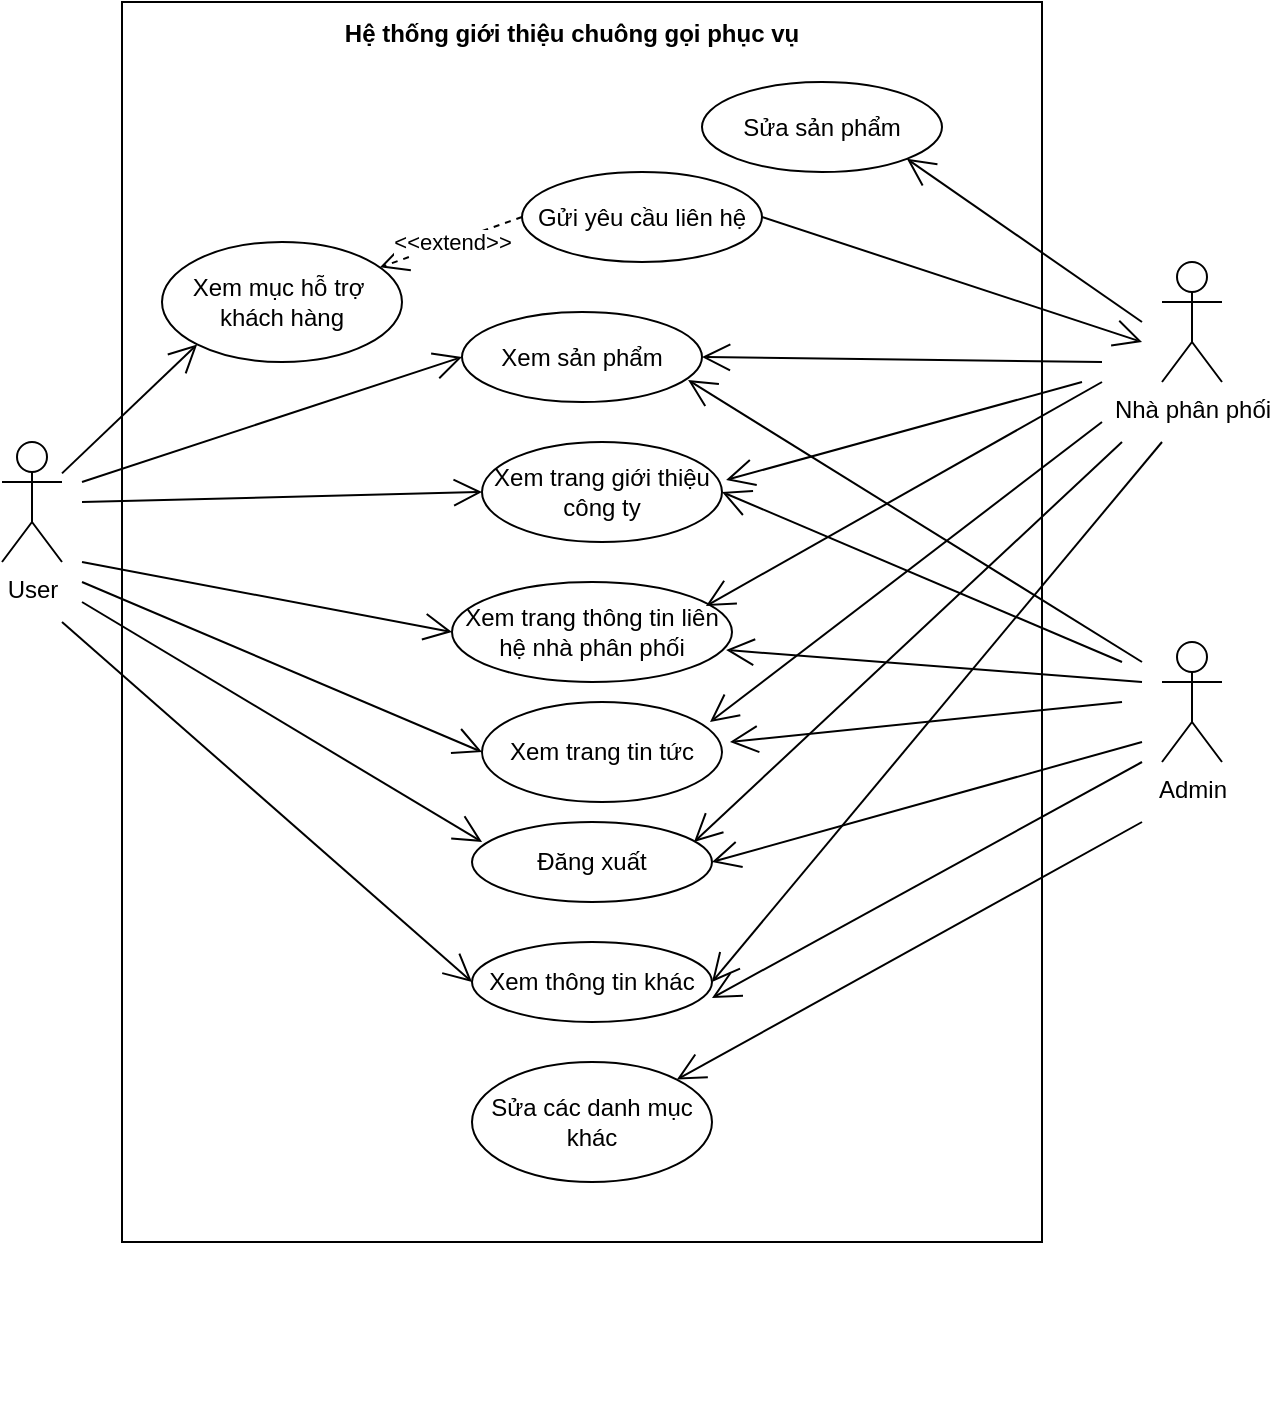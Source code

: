 <mxfile version="13.10.0" type="github">
  <diagram id="YpBFZiYgMTGodC2UV_4v" name="Page-1">
    <mxGraphModel dx="782" dy="745" grid="1" gridSize="10" guides="1" tooltips="1" connect="1" arrows="1" fold="1" page="1" pageScale="1" pageWidth="850" pageHeight="1100" math="0" shadow="0">
      <root>
        <mxCell id="0" />
        <mxCell id="1" parent="0" />
        <mxCell id="CQf8hNNn3rh-zCFY-_uT-42" value="User&lt;br&gt;" style="shape=umlActor;verticalLabelPosition=bottom;verticalAlign=top;html=1;outlineConnect=0;" parent="1" vertex="1">
          <mxGeometry x="210" y="300" width="30" height="60" as="geometry" />
        </mxCell>
        <mxCell id="CQf8hNNn3rh-zCFY-_uT-43" value="" style="rounded=0;whiteSpace=wrap;html=1;" parent="1" vertex="1">
          <mxGeometry x="270" y="80" width="460" height="620" as="geometry" />
        </mxCell>
        <mxCell id="CQf8hNNn3rh-zCFY-_uT-44" value="Xem trang tin tức" style="ellipse;whiteSpace=wrap;html=1;" parent="1" vertex="1">
          <mxGeometry x="450" y="430" width="120" height="50" as="geometry" />
        </mxCell>
        <mxCell id="CQf8hNNn3rh-zCFY-_uT-45" value="Xem trang thông tin liên hệ nhà phân phối" style="ellipse;whiteSpace=wrap;html=1;" parent="1" vertex="1">
          <mxGeometry x="435" y="370" width="140" height="50" as="geometry" />
        </mxCell>
        <mxCell id="CQf8hNNn3rh-zCFY-_uT-46" value="Gửi yêu cầu liên hệ" style="ellipse;whiteSpace=wrap;html=1;" parent="1" vertex="1">
          <mxGeometry x="470" y="165" width="120" height="45" as="geometry" />
        </mxCell>
        <mxCell id="CQf8hNNn3rh-zCFY-_uT-47" value="Xem mục hỗ trợ&amp;nbsp;&lt;br&gt;khách hàng" style="ellipse;whiteSpace=wrap;html=1;" parent="1" vertex="1">
          <mxGeometry x="290" y="200" width="120" height="60" as="geometry" />
        </mxCell>
        <mxCell id="CQf8hNNn3rh-zCFY-_uT-48" value="Xem thông tin khác" style="ellipse;whiteSpace=wrap;html=1;" parent="1" vertex="1">
          <mxGeometry x="445" y="550" width="120" height="40" as="geometry" />
        </mxCell>
        <mxCell id="CQf8hNNn3rh-zCFY-_uT-49" value="&amp;lt;&amp;lt;extend&amp;gt;&amp;gt;" style="endArrow=open;endSize=12;dashed=1;html=1;exitX=0;exitY=0.5;exitDx=0;exitDy=0;" parent="1" source="CQf8hNNn3rh-zCFY-_uT-46" target="CQf8hNNn3rh-zCFY-_uT-47" edge="1">
          <mxGeometry width="160" relative="1" as="geometry">
            <mxPoint x="410" y="102.5" as="sourcePoint" />
            <mxPoint x="470" y="460" as="targetPoint" />
          </mxGeometry>
        </mxCell>
        <mxCell id="CQf8hNNn3rh-zCFY-_uT-50" style="edgeStyle=orthogonalEdgeStyle;rounded=0;orthogonalLoop=1;jettySize=auto;html=1;exitX=0.5;exitY=1;exitDx=0;exitDy=0;" parent="1" edge="1">
          <mxGeometry relative="1" as="geometry">
            <mxPoint x="340" y="760" as="sourcePoint" />
            <mxPoint x="340" y="760" as="targetPoint" />
          </mxGeometry>
        </mxCell>
        <mxCell id="CQf8hNNn3rh-zCFY-_uT-51" value="Xem trang giới thiệu công ty" style="ellipse;whiteSpace=wrap;html=1;" parent="1" vertex="1">
          <mxGeometry x="450" y="300" width="120" height="50" as="geometry" />
        </mxCell>
        <mxCell id="CQf8hNNn3rh-zCFY-_uT-52" value="" style="endArrow=open;endFill=1;endSize=12;html=1;entryX=0;entryY=0.5;entryDx=0;entryDy=0;" parent="1" target="CQf8hNNn3rh-zCFY-_uT-69" edge="1">
          <mxGeometry width="160" relative="1" as="geometry">
            <mxPoint x="250" y="320" as="sourcePoint" />
            <mxPoint x="240" y="250" as="targetPoint" />
          </mxGeometry>
        </mxCell>
        <mxCell id="CQf8hNNn3rh-zCFY-_uT-53" value="" style="endArrow=open;endFill=1;endSize=12;html=1;entryX=0;entryY=0.5;entryDx=0;entryDy=0;" parent="1" target="CQf8hNNn3rh-zCFY-_uT-51" edge="1">
          <mxGeometry width="160" relative="1" as="geometry">
            <mxPoint x="250" y="330" as="sourcePoint" />
            <mxPoint x="230" y="180" as="targetPoint" />
          </mxGeometry>
        </mxCell>
        <mxCell id="CQf8hNNn3rh-zCFY-_uT-54" value="" style="endArrow=open;endFill=1;endSize=12;html=1;entryX=0;entryY=1;entryDx=0;entryDy=0;" parent="1" source="CQf8hNNn3rh-zCFY-_uT-42" target="CQf8hNNn3rh-zCFY-_uT-47" edge="1">
          <mxGeometry width="160" relative="1" as="geometry">
            <mxPoint x="110" y="300" as="sourcePoint" />
            <mxPoint x="230" y="235" as="targetPoint" />
          </mxGeometry>
        </mxCell>
        <mxCell id="CQf8hNNn3rh-zCFY-_uT-55" value="" style="endArrow=open;endFill=1;endSize=12;html=1;entryX=0;entryY=0.5;entryDx=0;entryDy=0;" parent="1" target="CQf8hNNn3rh-zCFY-_uT-45" edge="1">
          <mxGeometry width="160" relative="1" as="geometry">
            <mxPoint x="250" y="360" as="sourcePoint" />
            <mxPoint x="200" y="305" as="targetPoint" />
          </mxGeometry>
        </mxCell>
        <mxCell id="CQf8hNNn3rh-zCFY-_uT-56" value="" style="endArrow=open;endFill=1;endSize=12;html=1;entryX=0;entryY=0.5;entryDx=0;entryDy=0;" parent="1" target="CQf8hNNn3rh-zCFY-_uT-44" edge="1">
          <mxGeometry width="160" relative="1" as="geometry">
            <mxPoint x="250" y="370" as="sourcePoint" />
            <mxPoint x="205" y="385" as="targetPoint" />
          </mxGeometry>
        </mxCell>
        <mxCell id="CQf8hNNn3rh-zCFY-_uT-57" value="" style="endArrow=open;endFill=1;endSize=12;html=1;entryX=0;entryY=0.5;entryDx=0;entryDy=0;" parent="1" target="CQf8hNNn3rh-zCFY-_uT-48" edge="1">
          <mxGeometry width="160" relative="1" as="geometry">
            <mxPoint x="240" y="390" as="sourcePoint" />
            <mxPoint x="210" y="465" as="targetPoint" />
          </mxGeometry>
        </mxCell>
        <mxCell id="CQf8hNNn3rh-zCFY-_uT-58" value="Nhà phân phối&lt;br&gt;" style="shape=umlActor;verticalLabelPosition=bottom;verticalAlign=top;html=1;outlineConnect=0;" parent="1" vertex="1">
          <mxGeometry x="790" y="210" width="30" height="60" as="geometry" />
        </mxCell>
        <mxCell id="CQf8hNNn3rh-zCFY-_uT-59" value="Đăng xuất" style="ellipse;whiteSpace=wrap;html=1;" parent="1" vertex="1">
          <mxGeometry x="445" y="490" width="120" height="40" as="geometry" />
        </mxCell>
        <mxCell id="CQf8hNNn3rh-zCFY-_uT-60" value="Admin" style="shape=umlActor;verticalLabelPosition=bottom;verticalAlign=top;html=1;outlineConnect=0;" parent="1" vertex="1">
          <mxGeometry x="790" y="400" width="30" height="60" as="geometry" />
        </mxCell>
        <mxCell id="CQf8hNNn3rh-zCFY-_uT-61" style="edgeStyle=orthogonalEdgeStyle;rounded=0;orthogonalLoop=1;jettySize=auto;html=1;exitX=0.5;exitY=1;exitDx=0;exitDy=0;" parent="1" edge="1">
          <mxGeometry relative="1" as="geometry">
            <mxPoint x="340" y="760" as="sourcePoint" />
            <mxPoint x="340" y="760" as="targetPoint" />
          </mxGeometry>
        </mxCell>
        <mxCell id="CQf8hNNn3rh-zCFY-_uT-62" value="" style="endArrow=open;endFill=1;endSize=12;html=1;entryX=1;entryY=0.5;entryDx=0;entryDy=0;" parent="1" target="CQf8hNNn3rh-zCFY-_uT-48" edge="1">
          <mxGeometry width="160" relative="1" as="geometry">
            <mxPoint x="790.0" y="300" as="sourcePoint" />
            <mxPoint x="730" y="360" as="targetPoint" />
          </mxGeometry>
        </mxCell>
        <mxCell id="CQf8hNNn3rh-zCFY-_uT-63" value="" style="endArrow=open;endFill=1;endSize=12;html=1;entryX=1;entryY=0.7;entryDx=0;entryDy=0;entryPerimeter=0;" parent="1" target="CQf8hNNn3rh-zCFY-_uT-48" edge="1">
          <mxGeometry width="160" relative="1" as="geometry">
            <mxPoint x="780.0" y="460" as="sourcePoint" />
            <mxPoint x="730" y="540" as="targetPoint" />
          </mxGeometry>
        </mxCell>
        <mxCell id="CQf8hNNn3rh-zCFY-_uT-64" value="" style="endArrow=open;endFill=1;endSize=12;html=1;entryX=1;entryY=0.5;entryDx=0;entryDy=0;" parent="1" target="CQf8hNNn3rh-zCFY-_uT-69" edge="1">
          <mxGeometry width="160" relative="1" as="geometry">
            <mxPoint x="760.0" y="260" as="sourcePoint" />
            <mxPoint x="680" y="215" as="targetPoint" />
          </mxGeometry>
        </mxCell>
        <mxCell id="CQf8hNNn3rh-zCFY-_uT-65" style="edgeStyle=orthogonalEdgeStyle;rounded=0;orthogonalLoop=1;jettySize=auto;html=1;exitX=0.5;exitY=1;exitDx=0;exitDy=0;" parent="1" edge="1">
          <mxGeometry relative="1" as="geometry">
            <mxPoint x="565" y="770" as="sourcePoint" />
            <mxPoint x="565" y="770" as="targetPoint" />
          </mxGeometry>
        </mxCell>
        <mxCell id="CQf8hNNn3rh-zCFY-_uT-66" value="" style="endArrow=open;endFill=1;endSize=12;html=1;entryX=1;entryY=0;entryDx=0;entryDy=0;" parent="1" target="CQf8hNNn3rh-zCFY-_uT-82" edge="1">
          <mxGeometry width="160" relative="1" as="geometry">
            <mxPoint x="780.0" y="490" as="sourcePoint" />
            <mxPoint x="350" y="538" as="targetPoint" />
          </mxGeometry>
        </mxCell>
        <mxCell id="CQf8hNNn3rh-zCFY-_uT-67" value="Hệ thống giới thiệu chuông gọi phục vụ" style="text;align=center;fontStyle=1;verticalAlign=middle;spacingLeft=3;spacingRight=3;strokeColor=none;rotatable=0;points=[[0,0.5],[1,0.5]];portConstraint=eastwest;" parent="1" vertex="1">
          <mxGeometry x="435" y="90" width="120" height="10" as="geometry" />
        </mxCell>
        <mxCell id="CQf8hNNn3rh-zCFY-_uT-68" value="" style="endArrow=open;endFill=1;endSize=12;html=1;entryX=1;entryY=0.5;entryDx=0;entryDy=0;" parent="1" target="CQf8hNNn3rh-zCFY-_uT-59" edge="1">
          <mxGeometry width="160" relative="1" as="geometry">
            <mxPoint x="780.0" y="450" as="sourcePoint" />
            <mxPoint x="350" y="538" as="targetPoint" />
          </mxGeometry>
        </mxCell>
        <mxCell id="CQf8hNNn3rh-zCFY-_uT-69" value="Xem sản phẩm" style="ellipse;whiteSpace=wrap;html=1;" parent="1" vertex="1">
          <mxGeometry x="440" y="235" width="120" height="45" as="geometry" />
        </mxCell>
        <mxCell id="CQf8hNNn3rh-zCFY-_uT-70" value="Sửa sản phẩm" style="ellipse;whiteSpace=wrap;html=1;" parent="1" vertex="1">
          <mxGeometry x="560" y="120" width="120" height="45" as="geometry" />
        </mxCell>
        <mxCell id="CQf8hNNn3rh-zCFY-_uT-71" value="" style="endArrow=open;endFill=1;endSize=12;html=1;entryX=0.042;entryY=0.25;entryDx=0;entryDy=0;entryPerimeter=0;" parent="1" target="CQf8hNNn3rh-zCFY-_uT-59" edge="1">
          <mxGeometry width="160" relative="1" as="geometry">
            <mxPoint x="250" y="380" as="sourcePoint" />
            <mxPoint x="440" y="580" as="targetPoint" />
          </mxGeometry>
        </mxCell>
        <mxCell id="CQf8hNNn3rh-zCFY-_uT-72" value="" style="endArrow=open;endFill=1;endSize=12;html=1;entryX=0.925;entryY=0.25;entryDx=0;entryDy=0;entryPerimeter=0;" parent="1" target="CQf8hNNn3rh-zCFY-_uT-59" edge="1">
          <mxGeometry width="160" relative="1" as="geometry">
            <mxPoint x="770.0" y="300" as="sourcePoint" />
            <mxPoint x="585" y="530" as="targetPoint" />
          </mxGeometry>
        </mxCell>
        <mxCell id="CQf8hNNn3rh-zCFY-_uT-73" value="" style="endArrow=open;endFill=1;endSize=12;html=1;entryX=0.979;entryY=0.68;entryDx=0;entryDy=0;entryPerimeter=0;" parent="1" target="CQf8hNNn3rh-zCFY-_uT-45" edge="1">
          <mxGeometry width="160" relative="1" as="geometry">
            <mxPoint x="780.0" y="420" as="sourcePoint" />
            <mxPoint x="585" y="530" as="targetPoint" />
          </mxGeometry>
        </mxCell>
        <mxCell id="CQf8hNNn3rh-zCFY-_uT-74" value="" style="endArrow=open;endFill=1;endSize=12;html=1;entryX=0.907;entryY=0.24;entryDx=0;entryDy=0;entryPerimeter=0;" parent="1" target="CQf8hNNn3rh-zCFY-_uT-45" edge="1">
          <mxGeometry width="160" relative="1" as="geometry">
            <mxPoint x="760.0" y="270" as="sourcePoint" />
            <mxPoint x="585" y="538" as="targetPoint" />
          </mxGeometry>
        </mxCell>
        <mxCell id="CQf8hNNn3rh-zCFY-_uT-75" value="" style="endArrow=open;endFill=1;endSize=12;html=1;entryX=0.95;entryY=0.2;entryDx=0;entryDy=0;entryPerimeter=0;" parent="1" target="CQf8hNNn3rh-zCFY-_uT-44" edge="1">
          <mxGeometry width="160" relative="1" as="geometry">
            <mxPoint x="760.0" y="290" as="sourcePoint" />
            <mxPoint x="571.98" y="392" as="targetPoint" />
          </mxGeometry>
        </mxCell>
        <mxCell id="CQf8hNNn3rh-zCFY-_uT-76" value="" style="endArrow=open;endFill=1;endSize=12;html=1;entryX=0.95;entryY=0.2;entryDx=0;entryDy=0;entryPerimeter=0;" parent="1" edge="1">
          <mxGeometry width="160" relative="1" as="geometry">
            <mxPoint x="770.0" y="430" as="sourcePoint" />
            <mxPoint x="574" y="450" as="targetPoint" />
          </mxGeometry>
        </mxCell>
        <mxCell id="CQf8hNNn3rh-zCFY-_uT-77" value="" style="endArrow=open;endFill=1;endSize=12;html=1;entryX=1;entryY=0.5;entryDx=0;entryDy=0;" parent="1" target="CQf8hNNn3rh-zCFY-_uT-51" edge="1">
          <mxGeometry width="160" relative="1" as="geometry">
            <mxPoint x="770.0" y="410" as="sourcePoint" />
            <mxPoint x="570" y="267.5" as="targetPoint" />
          </mxGeometry>
        </mxCell>
        <mxCell id="CQf8hNNn3rh-zCFY-_uT-78" value="" style="endArrow=open;endFill=1;endSize=12;html=1;entryX=1.017;entryY=0.38;entryDx=0;entryDy=0;entryPerimeter=0;" parent="1" target="CQf8hNNn3rh-zCFY-_uT-51" edge="1">
          <mxGeometry width="160" relative="1" as="geometry">
            <mxPoint x="750.0" y="270" as="sourcePoint" />
            <mxPoint x="580" y="335" as="targetPoint" />
          </mxGeometry>
        </mxCell>
        <mxCell id="CQf8hNNn3rh-zCFY-_uT-79" value="" style="endArrow=open;endFill=1;endSize=12;html=1;entryX=0.942;entryY=0.756;entryDx=0;entryDy=0;entryPerimeter=0;" parent="1" target="CQf8hNNn3rh-zCFY-_uT-69" edge="1">
          <mxGeometry width="160" relative="1" as="geometry">
            <mxPoint x="780.0" y="410" as="sourcePoint" />
            <mxPoint x="580" y="335" as="targetPoint" />
          </mxGeometry>
        </mxCell>
        <mxCell id="CQf8hNNn3rh-zCFY-_uT-80" value="" style="endArrow=open;endFill=1;endSize=12;html=1;entryX=1;entryY=1;entryDx=0;entryDy=0;" parent="1" target="CQf8hNNn3rh-zCFY-_uT-70" edge="1">
          <mxGeometry width="160" relative="1" as="geometry">
            <mxPoint x="780.0" y="240" as="sourcePoint" />
            <mxPoint x="575" y="182.5" as="targetPoint" />
          </mxGeometry>
        </mxCell>
        <mxCell id="CQf8hNNn3rh-zCFY-_uT-81" value="" style="endArrow=open;endFill=1;endSize=12;html=1;exitX=1;exitY=0.5;exitDx=0;exitDy=0;" parent="1" source="CQf8hNNn3rh-zCFY-_uT-46" edge="1">
          <mxGeometry width="160" relative="1" as="geometry">
            <mxPoint x="790" y="250" as="sourcePoint" />
            <mxPoint x="780.0" y="250" as="targetPoint" />
          </mxGeometry>
        </mxCell>
        <mxCell id="CQf8hNNn3rh-zCFY-_uT-82" value="Sửa các danh mục khác" style="ellipse;whiteSpace=wrap;html=1;" parent="1" vertex="1">
          <mxGeometry x="445" y="610" width="120" height="60" as="geometry" />
        </mxCell>
      </root>
    </mxGraphModel>
  </diagram>
</mxfile>

